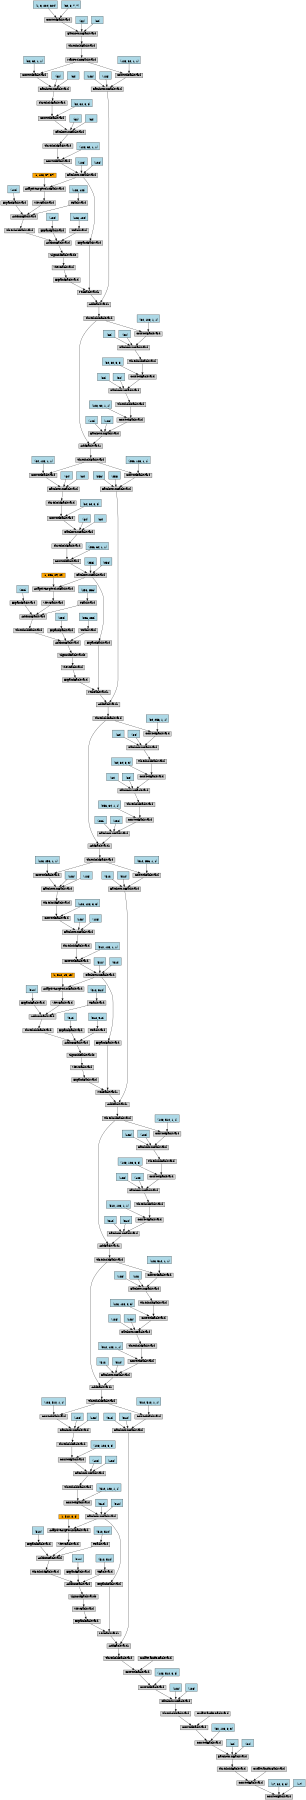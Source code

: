 digraph {
	graph [size="12,12"]
	node [align=left fontsize=12 height=0.2 ranksep=0.1 shape=box style=filled]
	140254762231248 [label=ConvNdBackward]
	140254762232592 -> 140254762231248
	140254762232592 [label=ConvNdBackward]
	140254762232912 -> 140254762232592
	140254762232912 [label=ThresholdBackward]
	140254762233040 -> 140254762232912
	140254762233040 [label=BatchNormBackward]
	140254762233168 -> 140254762233040
	140254762233168 [label=ConvNdBackward]
	140254762233424 -> 140254762233168
	140254762233424 [label=ConvNdBackward]
	140254762233616 -> 140254762233424
	140254762233616 [label=ThresholdBackward]
	140254762233744 -> 140254762233616
	140254762233744 [label=BatchNormBackward]
	140254762233808 -> 140254762233744
	140254762233808 [label=ConvNdBackward]
	140254762250512 -> 140254762233808
	140254762250512 [label=ConvNdBackward]
	140254762250704 -> 140254762250512
	140254762250704 [label=ThresholdBackward]
	140254762250832 -> 140254762250704
	140254762250832 [label=AddBackward1]
	140254762250896 -> 140254762250832
	140254762250896 [label=MulBackward1]
	140254762251088 -> 140254762250896
	140254762251088 [label=ExpandBackward]
	140254762251344 -> 140254762251088
	140254762251344 [label=BatchNormBackward]
	140254762251472 -> 140254762251344
	140254762251472 [label=ConvNdBackward]
	140254762251728 -> 140254762251472
	140254762251728 [label=ThresholdBackward]
	140254762251920 -> 140254762251728
	140254762251920 [label=BatchNormBackward]
	140254762252048 -> 140254762251920
	140254762252048 [label=ConvNdBackward]
	140254762252304 -> 140254762252048
	140254762252304 [label=ThresholdBackward]
	140254762252496 -> 140254762252304
	140254762252496 [label=BatchNormBackward]
	140254753003920 -> 140254762252496
	140254753003920 [label=ConvNdBackward]
	140254753004176 -> 140254753003920
	140254753004176 [label=ThresholdBackward]
	140254753004368 -> 140254753004176
	140254753004368 [label=AddBackward1]
	140254753004432 -> 140254753004368
	140254753004432 [label=BatchNormBackward]
	140254753004688 -> 140254753004432
	140254753004688 [label=ConvNdBackward]
	140254753004944 -> 140254753004688
	140254753004944 [label=ThresholdBackward]
	140254753005136 -> 140254753004944
	140254753005136 [label=BatchNormBackward]
	140254753005264 -> 140254753005136
	140254753005264 [label=ConvNdBackward]
	140254753005520 -> 140254753005264
	140254753005520 [label=ThresholdBackward]
	140255690596560 -> 140254753005520
	140255690596560 [label=BatchNormBackward]
	140255690596688 -> 140255690596560
	140255690596688 [label=ConvNdBackward]
	140254753004496 -> 140255690596688
	140254753004496 [label=ThresholdBackward]
	140255690597072 -> 140254753004496
	140255690597072 [label=AddBackward1]
	140255690597136 -> 140255690597072
	140255690597136 [label=BatchNormBackward]
	140255690597392 -> 140255690597136
	140255690597392 [label=ConvNdBackward]
	140255690597648 -> 140255690597392
	140255690597648 [label=ThresholdBackward]
	140255690597840 -> 140255690597648
	140255690597840 [label=BatchNormBackward]
	140255690597968 -> 140255690597840
	140255690597968 [label=ConvNdBackward]
	140255690598224 -> 140255690597968
	140255690598224 [label=ThresholdBackward]
	140255690598416 -> 140255690598224
	140255690598416 [label=BatchNormBackward]
	140255690598544 -> 140255690598416
	140255690598544 [label=ConvNdBackward]
	140255690597200 -> 140255690598544
	140255690597200 [label=ThresholdBackward]
	140255690598928 -> 140255690597200
	140255690598928 [label=AddBackward1]
	140255690598992 -> 140255690598928
	140255690598992 [label=MulBackward1]
	140255690599184 -> 140255690598992
	140255690599184 [label=ExpandBackward]
	140255690599440 -> 140255690599184
	140255690599440 [label=BatchNormBackward]
	140255690599568 -> 140255690599440
	140255690599568 [label=ConvNdBackward]
	140255690599824 -> 140255690599568
	140255690599824 [label=ThresholdBackward]
	140255690600016 -> 140255690599824
	140255690600016 [label=BatchNormBackward]
	140255690600144 -> 140255690600016
	140255690600144 [label=ConvNdBackward]
	140255690600400 -> 140255690600144
	140255690600400 [label=ThresholdBackward]
	140255690604752 -> 140255690600400
	140255690604752 [label=BatchNormBackward]
	140255690604944 -> 140255690604752
	140255690604944 [label=ConvNdBackward]
	140255690605200 -> 140255690604944
	140255690605200 [label=ThresholdBackward]
	140255690605392 -> 140255690605200
	140255690605392 [label=AddBackward1]
	140255690605520 -> 140255690605392
	140255690605520 [label=BatchNormBackward]
	140255690605776 -> 140255690605520
	140255690605776 [label=ConvNdBackward]
	140255690606032 -> 140255690605776
	140255690606032 [label=ThresholdBackward]
	140255690606224 -> 140255690606032
	140255690606224 [label=BatchNormBackward]
	140255690606416 -> 140255690606224
	140255690606416 [label=ConvNdBackward]
	140255690606672 -> 140255690606416
	140255690606672 [label=ThresholdBackward]
	140255690606864 -> 140255690606672
	140255690606864 [label=BatchNormBackward]
	140255690607056 -> 140255690606864
	140255690607056 [label=ConvNdBackward]
	140255690605584 -> 140255690607056
	140255690605584 [label=ThresholdBackward]
	140255690607440 -> 140255690605584
	140255690607440 [label=AddBackward1]
	140255690607568 -> 140255690607440
	140255690607568 [label=MulBackward1]
	140255690607760 -> 140255690607568
	140255690607760 [label=ExpandBackward]
	140255690608016 -> 140255690607760
	140255690608016 [label=BatchNormBackward]
	140255690608208 -> 140255690608016
	140255690608208 [label=ConvNdBackward]
	140255690608464 -> 140255690608208
	140255690608464 [label=ThresholdBackward]
	140255690608592 -> 140255690608464
	140255690608592 [label=BatchNormBackward]
	140255690617104 -> 140255690608592
	140255690617104 [label=ConvNdBackward]
	140255690617360 -> 140255690617104
	140255690617360 [label=ThresholdBackward]
	140255690617552 -> 140255690617360
	140255690617552 [label=BatchNormBackward]
	140255690617744 -> 140255690617552
	140255690617744 [label=ConvNdBackward]
	140255690618000 -> 140255690617744
	140255690618000 [label=ThresholdBackward]
	140255690618192 -> 140255690618000
	140255690618192 [label=AddBackward1]
	140255690618320 -> 140255690618192
	140255690618320 [label=BatchNormBackward]
	140255690618576 -> 140255690618320
	140255690618576 [label=ConvNdBackward]
	140255690618832 -> 140255690618576
	140255690618832 [label=ThresholdBackward]
	140255690619024 -> 140255690618832
	140255690619024 [label=BatchNormBackward]
	140255690619216 -> 140255690619024
	140255690619216 [label=ConvNdBackward]
	140255690619472 -> 140255690619216
	140255690619472 [label=ThresholdBackward]
	140255690619664 -> 140255690619472
	140255690619664 [label=BatchNormBackward]
	140255690619856 -> 140255690619664
	140255690619856 [label=ConvNdBackward]
	140255690618384 -> 140255690619856
	140255690618384 [label=ThresholdBackward]
	140255690620240 -> 140255690618384
	140255690620240 [label=AddBackward1]
	140255690620368 -> 140255690620240
	140255690620368 [label=MulBackward1]
	140255690620560 -> 140255690620368
	140255690620560 [label=ExpandBackward]
	140255690620816 -> 140255690620560
	140255690620816 [label=BatchNormBackward]
	140255690637456 -> 140255690620816
	140255690637456 [label=ConvNdBackward]
	140255690637712 -> 140255690637456
	140255690637712 [label=ThresholdBackward]
	140255690637904 -> 140255690637712
	140255690637904 [label=BatchNormBackward]
	140255690638096 -> 140255690637904
	140255690638096 [label=ConvNdBackward]
	140255690638352 -> 140255690638096
	140255690638352 [label=ThresholdBackward]
	140255690638544 -> 140255690638352
	140255690638544 [label=BatchNormBackward]
	140255690638736 -> 140255690638544
	140255690638736 [label=ConvNdBackward]
	140255690638992 -> 140255690638736
	140255690638992 [label=MaxPool2DBackward]
	140255690639184 -> 140255690638992
	140255690639184 [label=ThresholdBackward]
	140255690639376 -> 140255690639184
	140255690639376 [label=BatchNormBackward]
	140255690639568 -> 140255690639376
	140255690639568 [label=ConvNdBackward]
	140255690639824 -> 140255690639568
	140255690639824 [label="
 (1, 3, 224, 224)" fillcolor=lightblue]
	140255690639760 -> 140255690639568
	140255690639760 [label="
 (32, 3, 7, 7)" fillcolor=lightblue]
	140255690639504 -> 140255690639376
	140255690639504 [label="
 (32)" fillcolor=lightblue]
	140255690639632 -> 140255690639376
	140255690639632 [label="
 (32)" fillcolor=lightblue]
	140255690638928 -> 140255690638736
	140255690638928 [label="
 (32, 32, 1, 1)" fillcolor=lightblue]
	140255690638672 -> 140255690638544
	140255690638672 [label="
 (32)" fillcolor=lightblue]
	140255690638800 -> 140255690638544
	140255690638800 [label="
 (32)" fillcolor=lightblue]
	140255690638288 -> 140255690638096
	140255690638288 [label="
 (32, 32, 3, 3)" fillcolor=lightblue]
	140255690638032 -> 140255690637904
	140255690638032 [label="
 (32)" fillcolor=lightblue]
	140255690638160 -> 140255690637904
	140255690638160 [label="
 (32)" fillcolor=lightblue]
	140255690637648 -> 140255690637456
	140255690637648 [label="
 (128, 32, 1, 1)" fillcolor=lightblue]
	140255690637392 -> 140255690620816
	140255690637392 [label="
 (128)" fillcolor=lightblue]
	140255690637520 -> 140255690620816
	140255690637520 [label="
 (128)" fillcolor=lightblue]
	140255690620624 -> 140255690620368
	140255690620624 [label=ExpandBackward]
	140255690620752 -> 140255690620624
	140255690620752 [label=ViewBackward]
	140255690637776 -> 140255690620752
	140255690637776 [label=SigmoidBackward0]
	140255690638416 -> 140255690637776
	140255690638416 [label=AddmmBackward]
	140255690638480 -> 140255690638416
	140255690638480 [label=ExpandBackward]
	140255690639696 -> 140255690638480
	140255690639696 [label="
 (128)" fillcolor=lightblue]
	140255690638864 -> 140255690638416
	140255690638864 [label=ThresholdBackward]
	140255690639888 -> 140255690638864
	140255690639888 [label=AddmmBackward]
	140255690640016 -> 140255690639888
	140255690640016 [label=ExpandBackward]
	140255690640336 -> 140255690640016
	140255690640336 [label="
 (128)" fillcolor=lightblue]
	140255690640080 -> 140255690639888
	140255690640080 [label=ViewBackward]
	140254780292344 -> 140255690640080
	140254780292344 [label=AdaptiveAvgPool2dBackward]
	140255690620816 -> 140254780292344
	140255690642712 -> 140254780292344
	140255690642712 [label="(1, 128, 57, 57)" fillcolor=orange]
	140255690640144 -> 140255690639888
	140255690640144 [label=TBackward]
	140255690640272 -> 140255690640144
	140255690640272 [label="
 (128, 128)" fillcolor=lightblue]
	140255690639056 -> 140255690638416
	140255690639056 [label=TBackward]
	140255690639312 -> 140255690639056
	140255690639312 [label="
 (128, 128)" fillcolor=lightblue]
	140255690620432 -> 140255690620240
	140255690620432 [label=BatchNormBackward]
	140255690620688 -> 140255690620432
	140255690620688 [label=ConvNdBackward]
	140255690638992 -> 140255690620688
	140255690640208 -> 140255690620688
	140255690640208 [label="
 (128, 32, 1, 1)" fillcolor=lightblue]
	140255690637584 -> 140255690620432
	140255690637584 [label="
 (128)" fillcolor=lightblue]
	140255690637840 -> 140255690620432
	140255690637840 [label="
 (128)" fillcolor=lightblue]
	140255690620112 -> 140255690619856
	140255690620112 [label="
 (32, 128, 1, 1)" fillcolor=lightblue]
	140255690619792 -> 140255690619664
	140255690619792 [label="
 (32)" fillcolor=lightblue]
	140255690619920 -> 140255690619664
	140255690619920 [label="
 (32)" fillcolor=lightblue]
	140255690619408 -> 140255690619216
	140255690619408 [label="
 (32, 32, 3, 3)" fillcolor=lightblue]
	140255690619152 -> 140255690619024
	140255690619152 [label="
 (32)" fillcolor=lightblue]
	140255690619280 -> 140255690619024
	140255690619280 [label="
 (32)" fillcolor=lightblue]
	140255690618768 -> 140255690618576
	140255690618768 [label="
 (128, 32, 1, 1)" fillcolor=lightblue]
	140255690618512 -> 140255690618320
	140255690618512 [label="
 (128)" fillcolor=lightblue]
	140255690618640 -> 140255690618320
	140255690618640 [label="
 (128)" fillcolor=lightblue]
	140255690618384 -> 140255690618192
	140255690617936 -> 140255690617744
	140255690617936 [label="
 (64, 128, 1, 1)" fillcolor=lightblue]
	140255690617680 -> 140255690617552
	140255690617680 [label="
 (64)" fillcolor=lightblue]
	140255690617808 -> 140255690617552
	140255690617808 [label="
 (64)" fillcolor=lightblue]
	140255690617296 -> 140255690617104
	140255690617296 [label="
 (64, 64, 3, 3)" fillcolor=lightblue]
	140255690617040 -> 140255690608592
	140255690617040 [label="
 (64)" fillcolor=lightblue]
	140255690617168 -> 140255690608592
	140255690617168 [label="
 (64)" fillcolor=lightblue]
	140255690608400 -> 140255690608208
	140255690608400 [label="
 (256, 64, 1, 1)" fillcolor=lightblue]
	140255690608144 -> 140255690608016
	140255690608144 [label="
 (256)" fillcolor=lightblue]
	140255690608272 -> 140255690608016
	140255690608272 [label="
 (256)" fillcolor=lightblue]
	140255690607824 -> 140255690607568
	140255690607824 [label=ExpandBackward]
	140255690608336 -> 140255690607824
	140255690608336 [label=ViewBackward]
	140255690608528 -> 140255690608336
	140255690608528 [label=SigmoidBackward0]
	140255690617424 -> 140255690608528
	140255690617424 [label=AddmmBackward]
	140255690617488 -> 140255690617424
	140255690617488 [label=ExpandBackward]
	140255690618704 -> 140255690617488
	140255690618704 [label="
 (256)" fillcolor=lightblue]
	140255690617872 -> 140255690617424
	140255690617872 [label=ThresholdBackward]
	140255690618896 -> 140255690617872
	140255690618896 [label=AddmmBackward]
	140255690618960 -> 140255690618896
	140255690618960 [label=ExpandBackward]
	140255690620048 -> 140255690618960
	140255690620048 [label="
 (256)" fillcolor=lightblue]
	140255690619344 -> 140255690618896
	140255690619344 [label=ViewBackward]
	140254780292704 -> 140255690619344
	140254780292704 [label=AdaptiveAvgPool2dBackward]
	140255690608016 -> 140254780292704
	140255690625608 -> 140254780292704
	140255690625608 [label="(1, 256, 29, 29)" fillcolor=orange]
	140255690619536 -> 140255690618896
	140255690619536 [label=TBackward]
	140255690619984 -> 140255690619536
	140255690619984 [label="
 (256, 256)" fillcolor=lightblue]
	140255690618064 -> 140255690617424
	140255690618064 [label=TBackward]
	140255690618448 -> 140255690618064
	140255690618448 [label="
 (256, 256)" fillcolor=lightblue]
	140255690607632 -> 140255690607440
	140255690607632 [label=BatchNormBackward]
	140255690607952 -> 140255690607632
	140255690607952 [label=ConvNdBackward]
	140255690618000 -> 140255690607952
	140255690619600 -> 140255690607952
	140255690619600 [label="
 (256, 128, 1, 1)" fillcolor=lightblue]
	140255690607888 -> 140255690607632
	140255690607888 [label="
 (256)" fillcolor=lightblue]
	140255690616912 -> 140255690607632
	140255690616912 [label="
 (256)" fillcolor=lightblue]
	140255690607312 -> 140255690607056
	140255690607312 [label="
 (64, 256, 1, 1)" fillcolor=lightblue]
	140255690606992 -> 140255690606864
	140255690606992 [label="
 (64)" fillcolor=lightblue]
	140255690607120 -> 140255690606864
	140255690607120 [label="
 (64)" fillcolor=lightblue]
	140255690606608 -> 140255690606416
	140255690606608 [label="
 (64, 64, 3, 3)" fillcolor=lightblue]
	140255690606352 -> 140255690606224
	140255690606352 [label="
 (64)" fillcolor=lightblue]
	140255690606480 -> 140255690606224
	140255690606480 [label="
 (64)" fillcolor=lightblue]
	140255690605968 -> 140255690605776
	140255690605968 [label="
 (256, 64, 1, 1)" fillcolor=lightblue]
	140255690605712 -> 140255690605520
	140255690605712 [label="
 (256)" fillcolor=lightblue]
	140255690605840 -> 140255690605520
	140255690605840 [label="
 (256)" fillcolor=lightblue]
	140255690605584 -> 140255690605392
	140255690605136 -> 140255690604944
	140255690605136 [label="
 (128, 256, 1, 1)" fillcolor=lightblue]
	140255690604880 -> 140255690604752
	140255690604880 [label="
 (128)" fillcolor=lightblue]
	140255690605008 -> 140255690604752
	140255690605008 [label="
 (128)" fillcolor=lightblue]
	140255690600336 -> 140255690600144
	140255690600336 [label="
 (128, 128, 3, 3)" fillcolor=lightblue]
	140255690600080 -> 140255690600016
	140255690600080 [label="
 (128)" fillcolor=lightblue]
	140255690600208 -> 140255690600016
	140255690600208 [label="
 (128)" fillcolor=lightblue]
	140255690599760 -> 140255690599568
	140255690599760 [label="
 (512, 128, 1, 1)" fillcolor=lightblue]
	140255690599504 -> 140255690599440
	140255690599504 [label="
 (512)" fillcolor=lightblue]
	140255690599632 -> 140255690599440
	140255690599632 [label="
 (512)" fillcolor=lightblue]
	140255690599248 -> 140255690598992
	140255690599248 [label=ExpandBackward]
	140255690599696 -> 140255690599248
	140255690599696 [label=ViewBackward]
	140255690599888 -> 140255690599696
	140255690599888 [label=SigmoidBackward0]
	140255690599952 -> 140255690599888
	140255690599952 [label=AddmmBackward]
	140255690605072 -> 140255690599952
	140255690605072 [label=ExpandBackward]
	140255690605904 -> 140255690605072
	140255690605904 [label="
 (512)" fillcolor=lightblue]
	140255690604688 -> 140255690599952
	140255690604688 [label=ThresholdBackward]
	140255690606096 -> 140255690604688
	140255690606096 [label=AddmmBackward]
	140255690606160 -> 140255690606096
	140255690606160 [label=ExpandBackward]
	140255690607248 -> 140255690606160
	140255690607248 [label="
 (512)" fillcolor=lightblue]
	140255690606544 -> 140255690606096
	140255690606544 [label=ViewBackward]
	140254753157200 -> 140255690606544
	140254753157200 [label=AdaptiveAvgPool2dBackward]
	140255690599440 -> 140254753157200
	140255690628920 -> 140254753157200
	140255690628920 [label="(1, 512, 15, 15)" fillcolor=orange]
	140255690606736 -> 140255690606096
	140255690606736 [label=TBackward]
	140255690607184 -> 140255690606736
	140255690607184 [label="
 (512, 512)" fillcolor=lightblue]
	140255690605264 -> 140255690599952
	140255690605264 [label=TBackward]
	140255690605328 -> 140255690605264
	140255690605328 [label="
 (512, 512)" fillcolor=lightblue]
	140255690599056 -> 140255690598928
	140255690599056 [label=BatchNormBackward]
	140255690599376 -> 140255690599056
	140255690599376 [label=ConvNdBackward]
	140255690605200 -> 140255690599376
	140255690606800 -> 140255690599376
	140255690606800 [label="
 (512, 256, 1, 1)" fillcolor=lightblue]
	140255690599312 -> 140255690599056
	140255690599312 [label="
 (512)" fillcolor=lightblue]
	140255690600272 -> 140255690599056
	140255690600272 [label="
 (512)" fillcolor=lightblue]
	140255690598800 -> 140255690598544
	140255690598800 [label="
 (128, 512, 1, 1)" fillcolor=lightblue]
	140255690598480 -> 140255690598416
	140255690598480 [label="
 (128)" fillcolor=lightblue]
	140255690598608 -> 140255690598416
	140255690598608 [label="
 (128)" fillcolor=lightblue]
	140255690598160 -> 140255690597968
	140255690598160 [label="
 (128, 128, 3, 3)" fillcolor=lightblue]
	140255690597904 -> 140255690597840
	140255690597904 [label="
 (128)" fillcolor=lightblue]
	140255690598032 -> 140255690597840
	140255690598032 [label="
 (128)" fillcolor=lightblue]
	140255690597584 -> 140255690597392
	140255690597584 [label="
 (512, 128, 1, 1)" fillcolor=lightblue]
	140255690597328 -> 140255690597136
	140255690597328 [label="
 (512)" fillcolor=lightblue]
	140255690597456 -> 140255690597136
	140255690597456 [label="
 (512)" fillcolor=lightblue]
	140255690597200 -> 140255690597072
	140255690596944 -> 140255690596688
	140255690596944 [label="
 (128, 512, 1, 1)" fillcolor=lightblue]
	140255690596624 -> 140255690596560
	140255690596624 [label="
 (128)" fillcolor=lightblue]
	140255690596752 -> 140255690596560
	140255690596752 [label="
 (128)" fillcolor=lightblue]
	140254753005456 -> 140254753005264
	140254753005456 [label="
 (128, 128, 3, 3)" fillcolor=lightblue]
	140254753005200 -> 140254753005136
	140254753005200 [label="
 (128)" fillcolor=lightblue]
	140254753005328 -> 140254753005136
	140254753005328 [label="
 (128)" fillcolor=lightblue]
	140254753004880 -> 140254753004688
	140254753004880 [label="
 (512, 128, 1, 1)" fillcolor=lightblue]
	140254753004624 -> 140254753004432
	140254753004624 [label="
 (512)" fillcolor=lightblue]
	140254753004752 -> 140254753004432
	140254753004752 [label="
 (512)" fillcolor=lightblue]
	140254753004496 -> 140254753004368
	140254753004112 -> 140254753003920
	140254753004112 [label="
 (128, 512, 1, 1)" fillcolor=lightblue]
	140254753003856 -> 140254762252496
	140254753003856 [label="
 (128)" fillcolor=lightblue]
	140254753003984 -> 140254762252496
	140254753003984 [label="
 (128)" fillcolor=lightblue]
	140254762252240 -> 140254762252048
	140254762252240 [label="
 (128, 128, 3, 3)" fillcolor=lightblue]
	140254762251984 -> 140254762251920
	140254762251984 [label="
 (128)" fillcolor=lightblue]
	140254762252112 -> 140254762251920
	140254762252112 [label="
 (128)" fillcolor=lightblue]
	140254762251664 -> 140254762251472
	140254762251664 [label="
 (512, 128, 1, 1)" fillcolor=lightblue]
	140254762251408 -> 140254762251344
	140254762251408 [label="
 (512)" fillcolor=lightblue]
	140254762251536 -> 140254762251344
	140254762251536 [label="
 (512)" fillcolor=lightblue]
	140254762251152 -> 140254762250896
	140254762251152 [label=ExpandBackward]
	140254762251600 -> 140254762251152
	140254762251600 [label=ViewBackward]
	140254762251792 -> 140254762251600
	140254762251792 [label=SigmoidBackward0]
	140254762252368 -> 140254762251792
	140254762252368 [label=AddmmBackward]
	140254762252432 -> 140254762252368
	140254762252432 [label=ExpandBackward]
	140254753004816 -> 140254762252432
	140254753004816 [label="
 (512)" fillcolor=lightblue]
	140254753004048 -> 140254762252368
	140254753004048 [label=ThresholdBackward]
	140254753005008 -> 140254753004048
	140254753005008 [label=AddmmBackward]
	140254753005392 -> 140254753005008
	140254753005392 [label=ExpandBackward]
	140255690596880 -> 140254753005392
	140255690596880 [label="
 (512)" fillcolor=lightblue]
	140254753005072 -> 140254753005008
	140254753005072 [label=ViewBackward]
	140254753157560 -> 140254753005072
	140254753157560 [label=AdaptiveAvgPool2dBackward]
	140254762251344 -> 140254753157560
	140255690657592 -> 140254753157560
	140255690657592 [label="(1, 512, 8, 8)" fillcolor=orange]
	140255690596432 -> 140254753005008
	140255690596432 [label=TBackward]
	140255690596496 -> 140255690596432
	140255690596496 [label="
 (512, 512)" fillcolor=lightblue]
	140254753004240 -> 140254762252368
	140254753004240 [label=TBackward]
	140254753004304 -> 140254753004240
	140254753004304 [label="
 (512, 512)" fillcolor=lightblue]
	140254762250960 -> 140254762250832
	140254762250960 [label=BatchNormBackward]
	140254762251280 -> 140254762250960
	140254762251280 [label=ConvNdBackward]
	140254753004176 -> 140254762251280
	140254753004560 -> 140254762251280
	140254753004560 [label="
 (512, 512, 1, 1)" fillcolor=lightblue]
	140254762251216 -> 140254762250960
	140254762251216 [label="
 (512)" fillcolor=lightblue]
	140254762252176 -> 140254762250960
	140254762252176 [label="
 (512)" fillcolor=lightblue]
	140254753157920 -> 140254762250512
	140254753157920 [label=CudaTransferBackward]
	140254762250448 -> 140254762233808
	140254762250448 [label="
 (128, 512, 3, 3)" fillcolor=lightblue]
	140254762252560 -> 140254762233744
	140254762252560 [label="
 (128)" fillcolor=lightblue]
	140254762250320 -> 140254762233744
	140254762250320 [label="
 (128)" fillcolor=lightblue]
	140254753158280 -> 140254762233424
	140254753158280 [label=CudaTransferBackward]
	140254762233360 -> 140254762233168
	140254762233360 [label="
 (32, 128, 3, 3)" fillcolor=lightblue]
	140254762233104 -> 140254762233040
	140254762233104 [label="
 (32)" fillcolor=lightblue]
	140254762233232 -> 140254762233040
	140254762233232 [label="
 (32)" fillcolor=lightblue]
	140254753158640 -> 140254762232592
	140254753158640 [label=CudaTransferBackward]
	140254762230352 -> 140254762231248
	140254762230352 [label="
 (17, 32, 3, 3)" fillcolor=lightblue]
	140254762232720 -> 140254762231248
	140254762232720 [label="
 (17)" fillcolor=lightblue]
}

